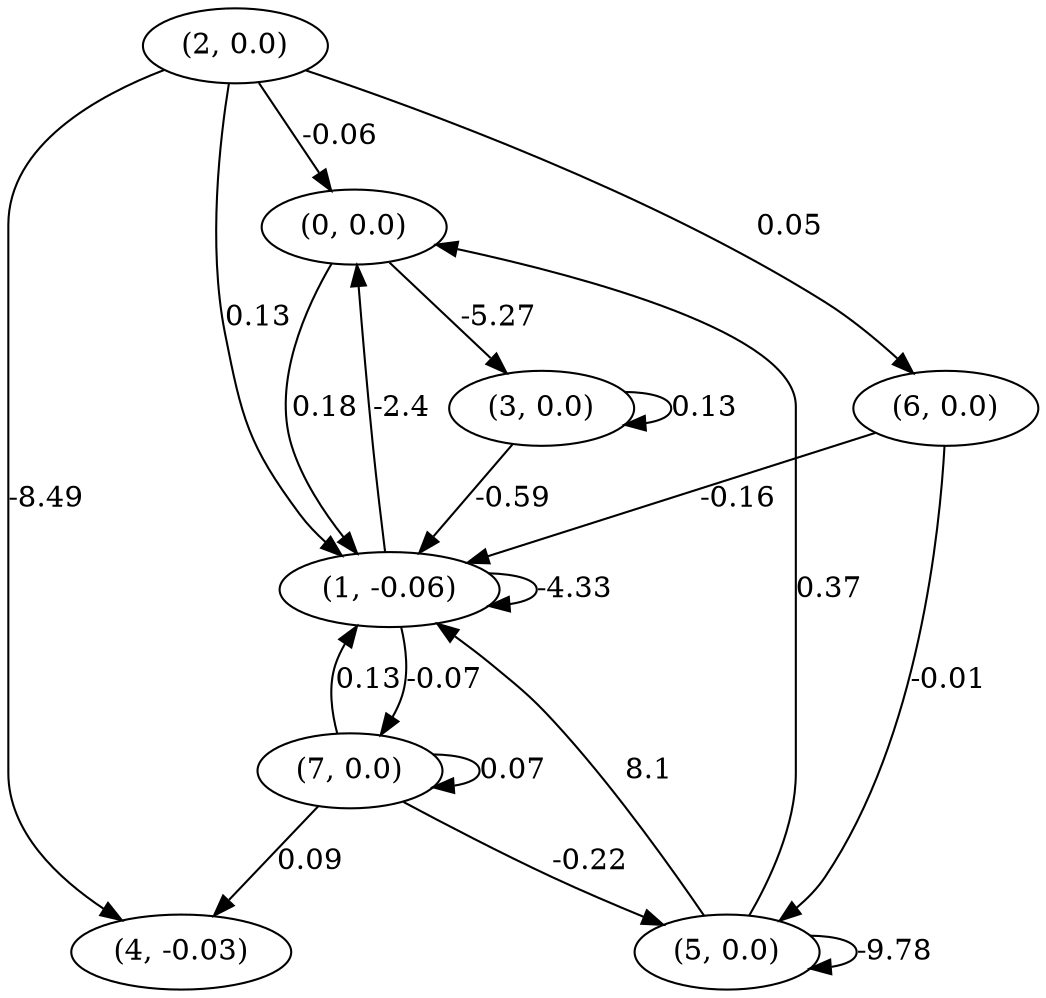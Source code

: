 digraph {
    0 [ label = "(0, 0.0)" ]
    1 [ label = "(1, -0.06)" ]
    2 [ label = "(2, 0.0)" ]
    3 [ label = "(3, 0.0)" ]
    4 [ label = "(4, -0.03)" ]
    5 [ label = "(5, 0.0)" ]
    6 [ label = "(6, 0.0)" ]
    7 [ label = "(7, 0.0)" ]
    1 -> 1 [ label = "-4.33" ]
    3 -> 3 [ label = "0.13" ]
    5 -> 5 [ label = "-9.78" ]
    7 -> 7 [ label = "0.07" ]
    1 -> 0 [ label = "-2.4" ]
    2 -> 0 [ label = "-0.06" ]
    5 -> 0 [ label = "0.37" ]
    0 -> 1 [ label = "0.18" ]
    2 -> 1 [ label = "0.13" ]
    3 -> 1 [ label = "-0.59" ]
    5 -> 1 [ label = "8.1" ]
    6 -> 1 [ label = "-0.16" ]
    7 -> 1 [ label = "0.13" ]
    0 -> 3 [ label = "-5.27" ]
    2 -> 4 [ label = "-8.49" ]
    7 -> 4 [ label = "0.09" ]
    6 -> 5 [ label = "-0.01" ]
    7 -> 5 [ label = "-0.22" ]
    2 -> 6 [ label = "0.05" ]
    1 -> 7 [ label = "-0.07" ]
}

